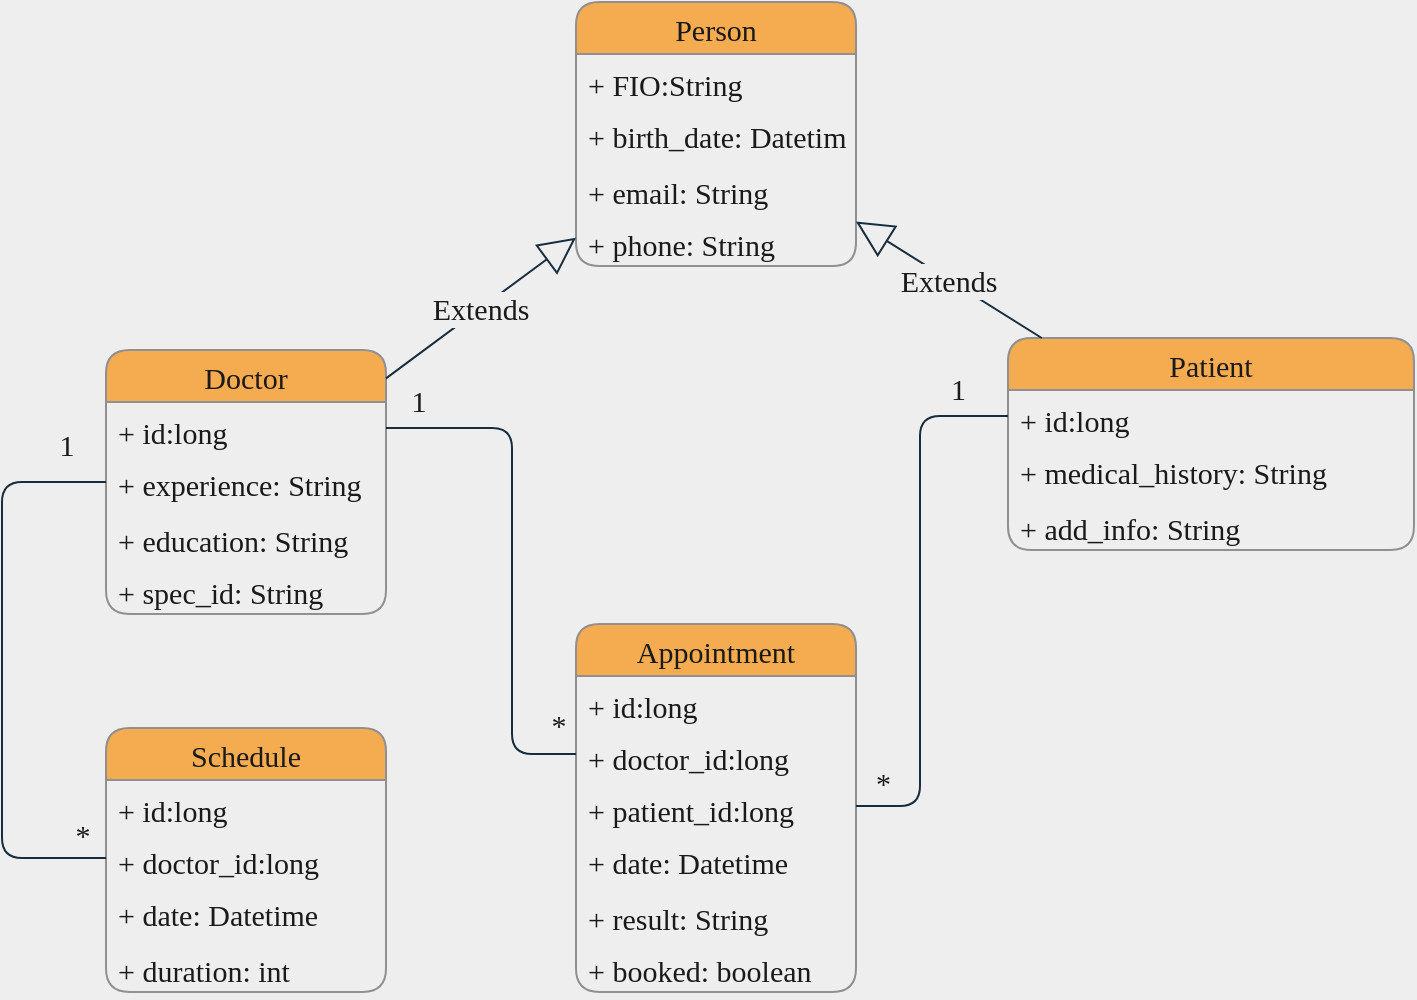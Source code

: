 <mxfile>
    <diagram id="w64f38Hr7dENlAOEtRdT" name="Page-1">
        <mxGraphModel dx="1461" dy="689" grid="0" gridSize="10" guides="1" tooltips="1" connect="1" arrows="1" fold="1" page="1" pageScale="1" pageWidth="1654" pageHeight="1169" background="#EEEEEE" math="0" shadow="0">
            <root>
                <mxCell id="0"/>
                <mxCell id="1" parent="0"/>
                <mxCell id="LPI8I9ldNvDYp5HTZg7Z-16" value="Person" style="swimlane;fontStyle=0;childLayout=stackLayout;horizontal=1;startSize=26;fillColor=#F5AB50;horizontalStack=0;resizeParent=1;resizeParentMax=0;resizeLast=0;collapsible=1;marginBottom=0;strokeColor=#909090;fontColor=#1A1A1A;rounded=1;fontFamily=Times New Roman;fontSize=15;" parent="1" vertex="1">
                    <mxGeometry x="620" y="10" width="140" height="132" as="geometry"/>
                </mxCell>
                <mxCell id="LPI8I9ldNvDYp5HTZg7Z-17" value="+ FIO:String" style="text;strokeColor=none;fillColor=none;align=left;verticalAlign=top;spacingLeft=4;spacingRight=4;overflow=hidden;rotatable=0;points=[[0,0.5],[1,0.5]];portConstraint=eastwest;fontColor=#1A1A1A;rounded=1;fontFamily=Times New Roman;fontSize=15;" parent="LPI8I9ldNvDYp5HTZg7Z-16" vertex="1">
                    <mxGeometry y="26" width="140" height="26" as="geometry"/>
                </mxCell>
                <mxCell id="LPI8I9ldNvDYp5HTZg7Z-18" value="+ birth_date: Datetime" style="text;strokeColor=none;fillColor=none;align=left;verticalAlign=top;spacingLeft=4;spacingRight=4;overflow=hidden;rotatable=0;points=[[0,0.5],[1,0.5]];portConstraint=eastwest;fontColor=#1A1A1A;rounded=1;fontFamily=Times New Roman;fontSize=15;" parent="LPI8I9ldNvDYp5HTZg7Z-16" vertex="1">
                    <mxGeometry y="52" width="140" height="28" as="geometry"/>
                </mxCell>
                <mxCell id="LPI8I9ldNvDYp5HTZg7Z-19" value="+ email: String" style="text;strokeColor=none;fillColor=none;align=left;verticalAlign=top;spacingLeft=4;spacingRight=4;overflow=hidden;rotatable=0;points=[[0,0.5],[1,0.5]];portConstraint=eastwest;fontColor=#1A1A1A;rounded=1;fontFamily=Times New Roman;fontSize=15;" parent="LPI8I9ldNvDYp5HTZg7Z-16" vertex="1">
                    <mxGeometry y="80" width="140" height="26" as="geometry"/>
                </mxCell>
                <mxCell id="LPI8I9ldNvDYp5HTZg7Z-20" value="+ phone: String" style="text;strokeColor=none;fillColor=none;align=left;verticalAlign=top;spacingLeft=4;spacingRight=4;overflow=hidden;rotatable=0;points=[[0,0.5],[1,0.5]];portConstraint=eastwest;fontColor=#1A1A1A;rounded=1;fontFamily=Times New Roman;fontSize=15;" parent="LPI8I9ldNvDYp5HTZg7Z-16" vertex="1">
                    <mxGeometry y="106" width="140" height="26" as="geometry"/>
                </mxCell>
                <mxCell id="LPI8I9ldNvDYp5HTZg7Z-21" value="Doctor" style="swimlane;fontStyle=0;childLayout=stackLayout;horizontal=1;startSize=26;fillColor=#F5AB50;horizontalStack=0;resizeParent=1;resizeParentMax=0;resizeLast=0;collapsible=1;marginBottom=0;strokeColor=#909090;fontColor=#1A1A1A;rounded=1;fontFamily=Times New Roman;fontSize=15;" parent="1" vertex="1">
                    <mxGeometry x="385" y="184" width="140" height="132" as="geometry"/>
                </mxCell>
                <mxCell id="LPI8I9ldNvDYp5HTZg7Z-22" value="+ id:long" style="text;strokeColor=none;fillColor=none;align=left;verticalAlign=top;spacingLeft=4;spacingRight=4;overflow=hidden;rotatable=0;points=[[0,0.5],[1,0.5]];portConstraint=eastwest;fontColor=#1A1A1A;rounded=1;fontFamily=Times New Roman;fontSize=15;" parent="LPI8I9ldNvDYp5HTZg7Z-21" vertex="1">
                    <mxGeometry y="26" width="140" height="26" as="geometry"/>
                </mxCell>
                <mxCell id="LPI8I9ldNvDYp5HTZg7Z-23" value="+ experience: String" style="text;strokeColor=none;fillColor=none;align=left;verticalAlign=top;spacingLeft=4;spacingRight=4;overflow=hidden;rotatable=0;points=[[0,0.5],[1,0.5]];portConstraint=eastwest;fontColor=#1A1A1A;rounded=1;fontFamily=Times New Roman;fontSize=15;" parent="LPI8I9ldNvDYp5HTZg7Z-21" vertex="1">
                    <mxGeometry y="52" width="140" height="28" as="geometry"/>
                </mxCell>
                <mxCell id="LPI8I9ldNvDYp5HTZg7Z-24" value="+ education: String" style="text;strokeColor=none;fillColor=none;align=left;verticalAlign=top;spacingLeft=4;spacingRight=4;overflow=hidden;rotatable=0;points=[[0,0.5],[1,0.5]];portConstraint=eastwest;fontColor=#1A1A1A;rounded=1;fontFamily=Times New Roman;fontSize=15;" parent="LPI8I9ldNvDYp5HTZg7Z-21" vertex="1">
                    <mxGeometry y="80" width="140" height="26" as="geometry"/>
                </mxCell>
                <mxCell id="LPI8I9ldNvDYp5HTZg7Z-25" value="+ spec_id: String" style="text;strokeColor=none;fillColor=none;align=left;verticalAlign=top;spacingLeft=4;spacingRight=4;overflow=hidden;rotatable=0;points=[[0,0.5],[1,0.5]];portConstraint=eastwest;fontColor=#1A1A1A;rounded=1;fontFamily=Times New Roman;fontSize=15;" parent="LPI8I9ldNvDYp5HTZg7Z-21" vertex="1">
                    <mxGeometry y="106" width="140" height="26" as="geometry"/>
                </mxCell>
                <mxCell id="LPI8I9ldNvDYp5HTZg7Z-31" value="Patient" style="swimlane;fontStyle=0;childLayout=stackLayout;horizontal=1;startSize=26;fillColor=#F5AB50;horizontalStack=0;resizeParent=1;resizeParentMax=0;resizeLast=0;collapsible=1;marginBottom=0;strokeColor=#909090;fontColor=#1A1A1A;rounded=1;fontFamily=Times New Roman;fontSize=15;" parent="1" vertex="1">
                    <mxGeometry x="836" y="178" width="203" height="106" as="geometry"/>
                </mxCell>
                <mxCell id="LPI8I9ldNvDYp5HTZg7Z-32" value="+ id:long" style="text;strokeColor=none;fillColor=none;align=left;verticalAlign=top;spacingLeft=4;spacingRight=4;overflow=hidden;rotatable=0;points=[[0,0.5],[1,0.5]];portConstraint=eastwest;fontColor=#1A1A1A;rounded=1;fontFamily=Times New Roman;fontSize=15;" parent="LPI8I9ldNvDYp5HTZg7Z-31" vertex="1">
                    <mxGeometry y="26" width="203" height="26" as="geometry"/>
                </mxCell>
                <mxCell id="LPI8I9ldNvDYp5HTZg7Z-33" value="+ medical_history: String" style="text;strokeColor=none;fillColor=none;align=left;verticalAlign=top;spacingLeft=4;spacingRight=4;overflow=hidden;rotatable=0;points=[[0,0.5],[1,0.5]];portConstraint=eastwest;fontColor=#1A1A1A;rounded=1;fontFamily=Times New Roman;fontSize=15;" parent="LPI8I9ldNvDYp5HTZg7Z-31" vertex="1">
                    <mxGeometry y="52" width="203" height="28" as="geometry"/>
                </mxCell>
                <mxCell id="LPI8I9ldNvDYp5HTZg7Z-34" value="+ add_info: String" style="text;strokeColor=none;fillColor=none;align=left;verticalAlign=top;spacingLeft=4;spacingRight=4;overflow=hidden;rotatable=0;points=[[0,0.5],[1,0.5]];portConstraint=eastwest;fontColor=#1A1A1A;rounded=1;fontFamily=Times New Roman;fontSize=15;" parent="LPI8I9ldNvDYp5HTZg7Z-31" vertex="1">
                    <mxGeometry y="80" width="203" height="26" as="geometry"/>
                </mxCell>
                <mxCell id="LPI8I9ldNvDYp5HTZg7Z-44" value="Extends" style="endArrow=block;endSize=16;endFill=0;html=1;strokeColor=#182E3E;fontColor=#1A1A1A;labelBackgroundColor=#EEEEEE;fontFamily=Times New Roman;fontSize=15;" parent="1" source="LPI8I9ldNvDYp5HTZg7Z-31" target="LPI8I9ldNvDYp5HTZg7Z-16" edge="1">
                    <mxGeometry width="160" relative="1" as="geometry">
                        <mxPoint x="569" y="237" as="sourcePoint"/>
                        <mxPoint x="729" y="237" as="targetPoint"/>
                    </mxGeometry>
                </mxCell>
                <mxCell id="LPI8I9ldNvDYp5HTZg7Z-45" value="Extends" style="endArrow=block;endSize=16;endFill=0;html=1;strokeColor=#182E3E;fontColor=#1A1A1A;labelBackgroundColor=#EEEEEE;fontFamily=Times New Roman;fontSize=15;" parent="1" source="LPI8I9ldNvDYp5HTZg7Z-21" target="LPI8I9ldNvDYp5HTZg7Z-16" edge="1">
                    <mxGeometry width="160" relative="1" as="geometry">
                        <mxPoint x="620" y="378" as="sourcePoint"/>
                        <mxPoint x="780" y="378" as="targetPoint"/>
                    </mxGeometry>
                </mxCell>
                <mxCell id="LPI8I9ldNvDYp5HTZg7Z-51" value="Schedule" style="swimlane;fontStyle=0;childLayout=stackLayout;horizontal=1;startSize=26;fillColor=#F5AB50;horizontalStack=0;resizeParent=1;resizeParentMax=0;resizeLast=0;collapsible=1;marginBottom=0;strokeColor=#909090;fontColor=#1A1A1A;rounded=1;fontFamily=Times New Roman;fontSize=15;" parent="1" vertex="1">
                    <mxGeometry x="385" y="373" width="140" height="132" as="geometry"/>
                </mxCell>
                <mxCell id="LPI8I9ldNvDYp5HTZg7Z-67" value="+ id:long" style="text;strokeColor=none;fillColor=none;align=left;verticalAlign=top;spacingLeft=4;spacingRight=4;overflow=hidden;rotatable=0;points=[[0,0.5],[1,0.5]];portConstraint=eastwest;fontColor=#1A1A1A;rounded=1;fontFamily=Times New Roman;fontSize=15;" parent="LPI8I9ldNvDYp5HTZg7Z-51" vertex="1">
                    <mxGeometry y="26" width="140" height="26" as="geometry"/>
                </mxCell>
                <mxCell id="LPI8I9ldNvDYp5HTZg7Z-52" value="+ doctor_id:long" style="text;strokeColor=none;fillColor=none;align=left;verticalAlign=top;spacingLeft=4;spacingRight=4;overflow=hidden;rotatable=0;points=[[0,0.5],[1,0.5]];portConstraint=eastwest;fontColor=#1A1A1A;rounded=1;fontFamily=Times New Roman;fontSize=15;" parent="LPI8I9ldNvDYp5HTZg7Z-51" vertex="1">
                    <mxGeometry y="52" width="140" height="26" as="geometry"/>
                </mxCell>
                <mxCell id="LPI8I9ldNvDYp5HTZg7Z-53" value="+ date: Datetime" style="text;strokeColor=none;fillColor=none;align=left;verticalAlign=top;spacingLeft=4;spacingRight=4;overflow=hidden;rotatable=0;points=[[0,0.5],[1,0.5]];portConstraint=eastwest;fontColor=#1A1A1A;rounded=1;fontFamily=Times New Roman;fontSize=15;" parent="LPI8I9ldNvDYp5HTZg7Z-51" vertex="1">
                    <mxGeometry y="78" width="140" height="28" as="geometry"/>
                </mxCell>
                <mxCell id="LPI8I9ldNvDYp5HTZg7Z-54" value="+ duration: int" style="text;strokeColor=none;fillColor=none;align=left;verticalAlign=top;spacingLeft=4;spacingRight=4;overflow=hidden;rotatable=0;points=[[0,0.5],[1,0.5]];portConstraint=eastwest;fontColor=#1A1A1A;rounded=1;fontFamily=Times New Roman;fontSize=15;" parent="LPI8I9ldNvDYp5HTZg7Z-51" vertex="1">
                    <mxGeometry y="106" width="140" height="26" as="geometry"/>
                </mxCell>
                <mxCell id="LPI8I9ldNvDYp5HTZg7Z-55" value="Appointment" style="swimlane;fontStyle=0;childLayout=stackLayout;horizontal=1;startSize=26;fillColor=#F5AB50;horizontalStack=0;resizeParent=1;resizeParentMax=0;resizeLast=0;collapsible=1;marginBottom=0;strokeColor=#909090;fontColor=#1A1A1A;rounded=1;fontFamily=Times New Roman;fontSize=15;" parent="1" vertex="1">
                    <mxGeometry x="620" y="321" width="140" height="184" as="geometry">
                        <mxRectangle x="463" y="394" width="94" height="26" as="alternateBounds"/>
                    </mxGeometry>
                </mxCell>
                <mxCell id="LPI8I9ldNvDYp5HTZg7Z-56" value="+ id:long" style="text;strokeColor=none;fillColor=none;align=left;verticalAlign=top;spacingLeft=4;spacingRight=4;overflow=hidden;rotatable=0;points=[[0,0.5],[1,0.5]];portConstraint=eastwest;fontColor=#1A1A1A;rounded=1;fontFamily=Times New Roman;fontSize=15;" parent="LPI8I9ldNvDYp5HTZg7Z-55" vertex="1">
                    <mxGeometry y="26" width="140" height="26" as="geometry"/>
                </mxCell>
                <mxCell id="LPI8I9ldNvDYp5HTZg7Z-59" value="+ doctor_id:long" style="text;strokeColor=none;fillColor=none;align=left;verticalAlign=top;spacingLeft=4;spacingRight=4;overflow=hidden;rotatable=0;points=[[0,0.5],[1,0.5]];portConstraint=eastwest;fontColor=#1A1A1A;rounded=1;fontFamily=Times New Roman;fontSize=15;" parent="LPI8I9ldNvDYp5HTZg7Z-55" vertex="1">
                    <mxGeometry y="52" width="140" height="26" as="geometry"/>
                </mxCell>
                <mxCell id="LPI8I9ldNvDYp5HTZg7Z-60" value="+ patient_id:long" style="text;strokeColor=none;fillColor=none;align=left;verticalAlign=top;spacingLeft=4;spacingRight=4;overflow=hidden;rotatable=0;points=[[0,0.5],[1,0.5]];portConstraint=eastwest;fontColor=#1A1A1A;rounded=1;fontFamily=Times New Roman;fontSize=15;" parent="LPI8I9ldNvDYp5HTZg7Z-55" vertex="1">
                    <mxGeometry y="78" width="140" height="26" as="geometry"/>
                </mxCell>
                <mxCell id="LPI8I9ldNvDYp5HTZg7Z-57" value="+ date: Datetime" style="text;strokeColor=none;fillColor=none;align=left;verticalAlign=top;spacingLeft=4;spacingRight=4;overflow=hidden;rotatable=0;points=[[0,0.5],[1,0.5]];portConstraint=eastwest;fontColor=#1A1A1A;rounded=1;fontFamily=Times New Roman;fontSize=15;" parent="LPI8I9ldNvDYp5HTZg7Z-55" vertex="1">
                    <mxGeometry y="104" width="140" height="28" as="geometry"/>
                </mxCell>
                <mxCell id="LPI8I9ldNvDYp5HTZg7Z-58" value="+ result: String&#10;" style="text;strokeColor=none;fillColor=none;align=left;verticalAlign=top;spacingLeft=4;spacingRight=4;overflow=hidden;rotatable=0;points=[[0,0.5],[1,0.5]];portConstraint=eastwest;fontColor=#1A1A1A;rounded=1;fontFamily=Times New Roman;fontSize=15;" parent="LPI8I9ldNvDYp5HTZg7Z-55" vertex="1">
                    <mxGeometry y="132" width="140" height="26" as="geometry"/>
                </mxCell>
                <mxCell id="8" value="+ booked: boolean&#10;" style="text;strokeColor=none;fillColor=none;align=left;verticalAlign=top;spacingLeft=4;spacingRight=4;overflow=hidden;rotatable=0;points=[[0,0.5],[1,0.5]];portConstraint=eastwest;fontColor=#1A1A1A;rounded=1;fontFamily=Times New Roman;fontSize=15;" parent="LPI8I9ldNvDYp5HTZg7Z-55" vertex="1">
                    <mxGeometry y="158" width="140" height="26" as="geometry"/>
                </mxCell>
                <mxCell id="LPI8I9ldNvDYp5HTZg7Z-88" value="" style="endArrow=none;html=1;edgeStyle=orthogonalEdgeStyle;exitX=1;exitY=0.5;exitDx=0;exitDy=0;entryX=0;entryY=0.5;entryDx=0;entryDy=0;strokeColor=#182E3E;fontColor=#1A1A1A;labelBackgroundColor=#EEEEEE;fontFamily=Times New Roman;fontSize=15;" parent="1" source="LPI8I9ldNvDYp5HTZg7Z-60" target="LPI8I9ldNvDYp5HTZg7Z-32" edge="1">
                    <mxGeometry relative="1" as="geometry">
                        <mxPoint x="715" y="469" as="sourcePoint"/>
                        <mxPoint x="687" y="241" as="targetPoint"/>
                        <Array as="points">
                            <mxPoint x="792" y="412"/>
                            <mxPoint x="792" y="217"/>
                        </Array>
                    </mxGeometry>
                </mxCell>
                <mxCell id="LPI8I9ldNvDYp5HTZg7Z-89" value="&lt;font style=&quot;font-size: 15px;&quot;&gt;*&lt;/font&gt;" style="edgeLabel;resizable=0;html=1;align=left;verticalAlign=bottom;fontColor=#1A1A1A;rounded=1;labelBackgroundColor=#EEEEEE;fontFamily=Times New Roman;fontSize=15;" parent="LPI8I9ldNvDYp5HTZg7Z-88" connectable="0" vertex="1">
                    <mxGeometry x="-1" relative="1" as="geometry">
                        <mxPoint x="8" y="-1" as="offset"/>
                    </mxGeometry>
                </mxCell>
                <mxCell id="LPI8I9ldNvDYp5HTZg7Z-90" value="&lt;font style=&quot;font-size: 15px;&quot;&gt;1&lt;/font&gt;" style="edgeLabel;resizable=0;html=1;align=right;verticalAlign=bottom;fontColor=#1A1A1A;rounded=1;labelBackgroundColor=#EEEEEE;fontFamily=Times New Roman;fontSize=15;" parent="LPI8I9ldNvDYp5HTZg7Z-88" connectable="0" vertex="1">
                    <mxGeometry x="1" relative="1" as="geometry">
                        <mxPoint x="-20.69" y="-3" as="offset"/>
                    </mxGeometry>
                </mxCell>
                <mxCell id="11" style="edgeStyle=orthogonalEdgeStyle;curved=0;rounded=1;sketch=0;orthogonalLoop=1;jettySize=auto;html=1;strokeColor=#182E3E;fontColor=#1A1A1A;endArrow=none;endFill=0;fontFamily=Times New Roman;fontSize=15;entryX=0;entryY=0.5;entryDx=0;entryDy=0;" edge="1" parent="1" source="LPI8I9ldNvDYp5HTZg7Z-23" target="LPI8I9ldNvDYp5HTZg7Z-52">
                    <mxGeometry relative="1" as="geometry">
                        <Array as="points">
                            <mxPoint x="333" y="250"/>
                            <mxPoint x="333" y="438"/>
                        </Array>
                    </mxGeometry>
                </mxCell>
                <mxCell id="12" value="1" style="text;html=1;align=center;verticalAlign=middle;resizable=0;points=[];autosize=1;fontColor=#1A1A1A;fontFamily=Times New Roman;fontSize=15;" vertex="1" parent="1">
                    <mxGeometry x="356" y="220" width="18" height="22" as="geometry"/>
                </mxCell>
                <mxCell id="13" value="*" style="text;html=1;align=center;verticalAlign=middle;resizable=0;points=[];autosize=1;fontColor=#1A1A1A;fontFamily=Times New Roman;fontSize=15;" vertex="1" parent="1">
                    <mxGeometry x="364" y="415" width="18" height="22" as="geometry"/>
                </mxCell>
                <mxCell id="14" style="edgeStyle=orthogonalEdgeStyle;curved=0;rounded=1;sketch=0;orthogonalLoop=1;jettySize=auto;html=1;entryX=0;entryY=0.5;entryDx=0;entryDy=0;endArrow=none;endFill=0;strokeColor=#182E3E;fontFamily=Times New Roman;fontSize=15;fontColor=#1A1A1A;" edge="1" parent="1" source="LPI8I9ldNvDYp5HTZg7Z-22" target="LPI8I9ldNvDYp5HTZg7Z-59">
                    <mxGeometry relative="1" as="geometry">
                        <Array as="points">
                            <mxPoint x="588" y="223"/>
                            <mxPoint x="588" y="386"/>
                        </Array>
                    </mxGeometry>
                </mxCell>
                <mxCell id="15" value="1" style="text;html=1;align=center;verticalAlign=middle;resizable=0;points=[];autosize=1;fontSize=15;fontFamily=Times New Roman;fontColor=#1A1A1A;" vertex="1" parent="1">
                    <mxGeometry x="532" y="198" width="18" height="22" as="geometry"/>
                </mxCell>
                <mxCell id="16" value="*" style="text;html=1;align=center;verticalAlign=middle;resizable=0;points=[];autosize=1;fontSize=15;fontFamily=Times New Roman;fontColor=#1A1A1A;" vertex="1" parent="1">
                    <mxGeometry x="602" y="360" width="18" height="22" as="geometry"/>
                </mxCell>
            </root>
        </mxGraphModel>
    </diagram>
</mxfile>
